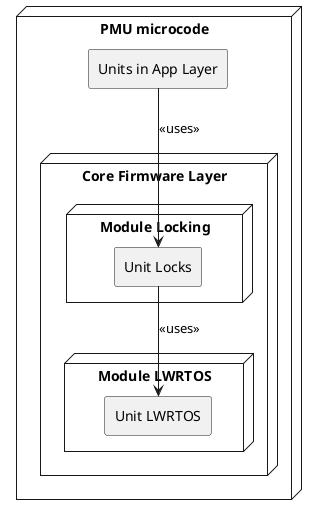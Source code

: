 @startuml "High Level Module Locking Static Design"
    node "PMU microcode" {
        rectangle "Units in App Layer"  as app_units
        node "Core Firmware Layer" {
            node "Module Locking" {
                rectangle "Unit Locks"  as lock_unit
            }
            node "Module LWRTOS" {
                rectangle "Unit LWRTOS" as lwrtos_unit  
            }
        }
        app_units --> lock_unit: <<uses>>
        lock_unit --> lwrtos_unit: <<uses>>
    }
@enduml